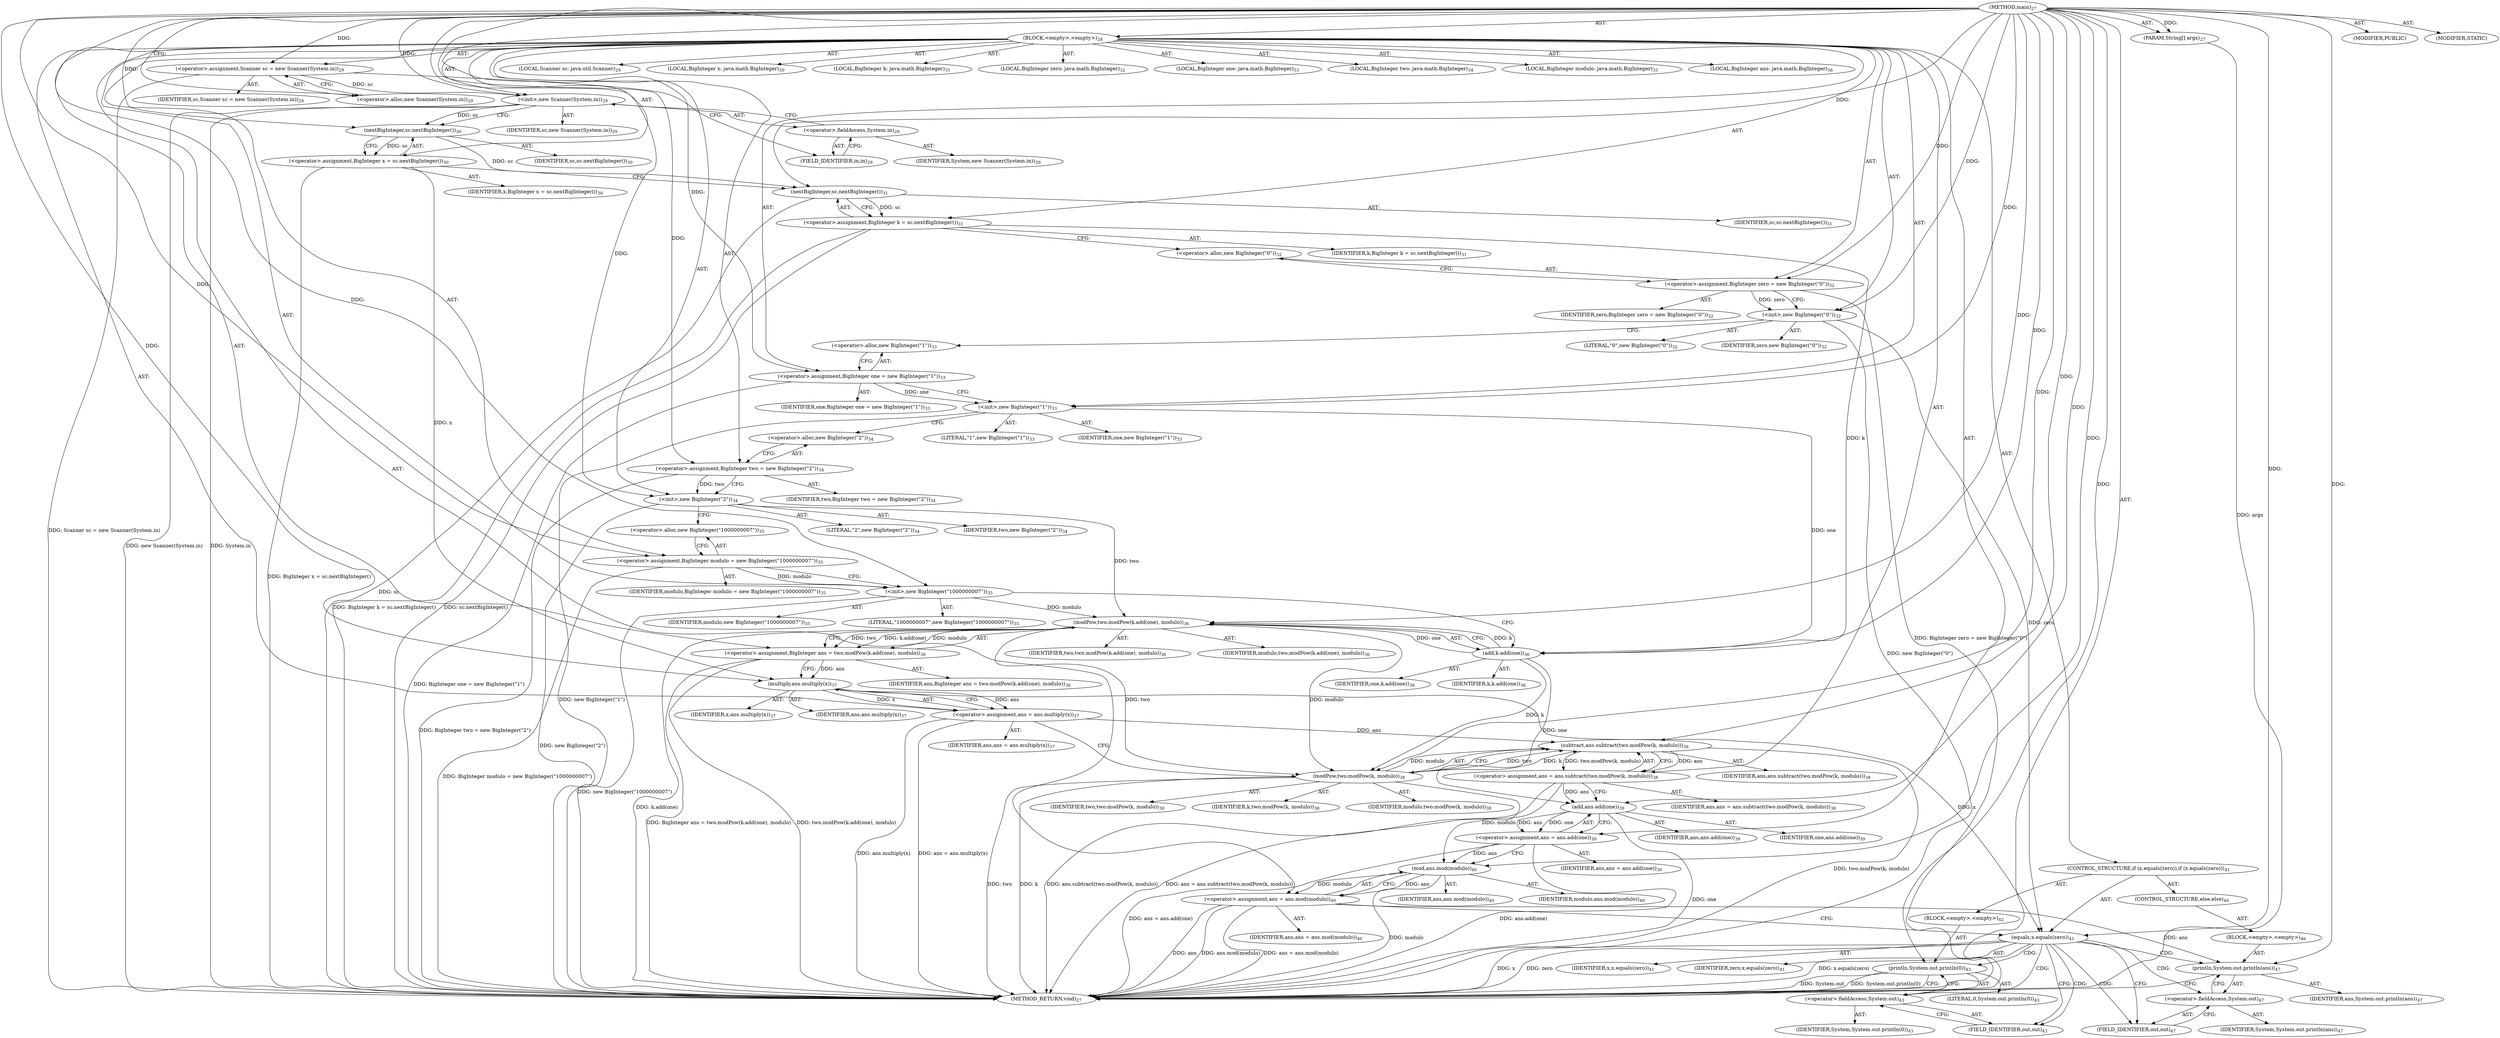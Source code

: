 digraph "main" {  
"27" [label = <(METHOD,main)<SUB>27</SUB>> ]
"28" [label = <(PARAM,String[] args)<SUB>27</SUB>> ]
"29" [label = <(BLOCK,&lt;empty&gt;,&lt;empty&gt;)<SUB>28</SUB>> ]
"4" [label = <(LOCAL,Scanner sc: java.util.Scanner)<SUB>29</SUB>> ]
"30" [label = <(&lt;operator&gt;.assignment,Scanner sc = new Scanner(System.in))<SUB>29</SUB>> ]
"31" [label = <(IDENTIFIER,sc,Scanner sc = new Scanner(System.in))<SUB>29</SUB>> ]
"32" [label = <(&lt;operator&gt;.alloc,new Scanner(System.in))<SUB>29</SUB>> ]
"33" [label = <(&lt;init&gt;,new Scanner(System.in))<SUB>29</SUB>> ]
"3" [label = <(IDENTIFIER,sc,new Scanner(System.in))<SUB>29</SUB>> ]
"34" [label = <(&lt;operator&gt;.fieldAccess,System.in)<SUB>29</SUB>> ]
"35" [label = <(IDENTIFIER,System,new Scanner(System.in))<SUB>29</SUB>> ]
"36" [label = <(FIELD_IDENTIFIER,in,in)<SUB>29</SUB>> ]
"37" [label = <(LOCAL,BigInteger x: java.math.BigInteger)<SUB>30</SUB>> ]
"38" [label = <(&lt;operator&gt;.assignment,BigInteger x = sc.nextBigInteger())<SUB>30</SUB>> ]
"39" [label = <(IDENTIFIER,x,BigInteger x = sc.nextBigInteger())<SUB>30</SUB>> ]
"40" [label = <(nextBigInteger,sc.nextBigInteger())<SUB>30</SUB>> ]
"41" [label = <(IDENTIFIER,sc,sc.nextBigInteger())<SUB>30</SUB>> ]
"42" [label = <(LOCAL,BigInteger k: java.math.BigInteger)<SUB>31</SUB>> ]
"43" [label = <(&lt;operator&gt;.assignment,BigInteger k = sc.nextBigInteger())<SUB>31</SUB>> ]
"44" [label = <(IDENTIFIER,k,BigInteger k = sc.nextBigInteger())<SUB>31</SUB>> ]
"45" [label = <(nextBigInteger,sc.nextBigInteger())<SUB>31</SUB>> ]
"46" [label = <(IDENTIFIER,sc,sc.nextBigInteger())<SUB>31</SUB>> ]
"6" [label = <(LOCAL,BigInteger zero: java.math.BigInteger)<SUB>32</SUB>> ]
"47" [label = <(&lt;operator&gt;.assignment,BigInteger zero = new BigInteger(&quot;0&quot;))<SUB>32</SUB>> ]
"48" [label = <(IDENTIFIER,zero,BigInteger zero = new BigInteger(&quot;0&quot;))<SUB>32</SUB>> ]
"49" [label = <(&lt;operator&gt;.alloc,new BigInteger(&quot;0&quot;))<SUB>32</SUB>> ]
"50" [label = <(&lt;init&gt;,new BigInteger(&quot;0&quot;))<SUB>32</SUB>> ]
"5" [label = <(IDENTIFIER,zero,new BigInteger(&quot;0&quot;))<SUB>32</SUB>> ]
"51" [label = <(LITERAL,&quot;0&quot;,new BigInteger(&quot;0&quot;))<SUB>32</SUB>> ]
"8" [label = <(LOCAL,BigInteger one: java.math.BigInteger)<SUB>33</SUB>> ]
"52" [label = <(&lt;operator&gt;.assignment,BigInteger one = new BigInteger(&quot;1&quot;))<SUB>33</SUB>> ]
"53" [label = <(IDENTIFIER,one,BigInteger one = new BigInteger(&quot;1&quot;))<SUB>33</SUB>> ]
"54" [label = <(&lt;operator&gt;.alloc,new BigInteger(&quot;1&quot;))<SUB>33</SUB>> ]
"55" [label = <(&lt;init&gt;,new BigInteger(&quot;1&quot;))<SUB>33</SUB>> ]
"7" [label = <(IDENTIFIER,one,new BigInteger(&quot;1&quot;))<SUB>33</SUB>> ]
"56" [label = <(LITERAL,&quot;1&quot;,new BigInteger(&quot;1&quot;))<SUB>33</SUB>> ]
"10" [label = <(LOCAL,BigInteger two: java.math.BigInteger)<SUB>34</SUB>> ]
"57" [label = <(&lt;operator&gt;.assignment,BigInteger two = new BigInteger(&quot;2&quot;))<SUB>34</SUB>> ]
"58" [label = <(IDENTIFIER,two,BigInteger two = new BigInteger(&quot;2&quot;))<SUB>34</SUB>> ]
"59" [label = <(&lt;operator&gt;.alloc,new BigInteger(&quot;2&quot;))<SUB>34</SUB>> ]
"60" [label = <(&lt;init&gt;,new BigInteger(&quot;2&quot;))<SUB>34</SUB>> ]
"9" [label = <(IDENTIFIER,two,new BigInteger(&quot;2&quot;))<SUB>34</SUB>> ]
"61" [label = <(LITERAL,&quot;2&quot;,new BigInteger(&quot;2&quot;))<SUB>34</SUB>> ]
"12" [label = <(LOCAL,BigInteger modulo: java.math.BigInteger)<SUB>35</SUB>> ]
"62" [label = <(&lt;operator&gt;.assignment,BigInteger modulo = new BigInteger(&quot;1000000007&quot;))<SUB>35</SUB>> ]
"63" [label = <(IDENTIFIER,modulo,BigInteger modulo = new BigInteger(&quot;1000000007&quot;))<SUB>35</SUB>> ]
"64" [label = <(&lt;operator&gt;.alloc,new BigInteger(&quot;1000000007&quot;))<SUB>35</SUB>> ]
"65" [label = <(&lt;init&gt;,new BigInteger(&quot;1000000007&quot;))<SUB>35</SUB>> ]
"11" [label = <(IDENTIFIER,modulo,new BigInteger(&quot;1000000007&quot;))<SUB>35</SUB>> ]
"66" [label = <(LITERAL,&quot;1000000007&quot;,new BigInteger(&quot;1000000007&quot;))<SUB>35</SUB>> ]
"67" [label = <(LOCAL,BigInteger ans: java.math.BigInteger)<SUB>36</SUB>> ]
"68" [label = <(&lt;operator&gt;.assignment,BigInteger ans = two.modPow(k.add(one), modulo))<SUB>36</SUB>> ]
"69" [label = <(IDENTIFIER,ans,BigInteger ans = two.modPow(k.add(one), modulo))<SUB>36</SUB>> ]
"70" [label = <(modPow,two.modPow(k.add(one), modulo))<SUB>36</SUB>> ]
"71" [label = <(IDENTIFIER,two,two.modPow(k.add(one), modulo))<SUB>36</SUB>> ]
"72" [label = <(add,k.add(one))<SUB>36</SUB>> ]
"73" [label = <(IDENTIFIER,k,k.add(one))<SUB>36</SUB>> ]
"74" [label = <(IDENTIFIER,one,k.add(one))<SUB>36</SUB>> ]
"75" [label = <(IDENTIFIER,modulo,two.modPow(k.add(one), modulo))<SUB>36</SUB>> ]
"76" [label = <(&lt;operator&gt;.assignment,ans = ans.multiply(x))<SUB>37</SUB>> ]
"77" [label = <(IDENTIFIER,ans,ans = ans.multiply(x))<SUB>37</SUB>> ]
"78" [label = <(multiply,ans.multiply(x))<SUB>37</SUB>> ]
"79" [label = <(IDENTIFIER,ans,ans.multiply(x))<SUB>37</SUB>> ]
"80" [label = <(IDENTIFIER,x,ans.multiply(x))<SUB>37</SUB>> ]
"81" [label = <(&lt;operator&gt;.assignment,ans = ans.subtract(two.modPow(k, modulo)))<SUB>38</SUB>> ]
"82" [label = <(IDENTIFIER,ans,ans = ans.subtract(two.modPow(k, modulo)))<SUB>38</SUB>> ]
"83" [label = <(subtract,ans.subtract(two.modPow(k, modulo)))<SUB>38</SUB>> ]
"84" [label = <(IDENTIFIER,ans,ans.subtract(two.modPow(k, modulo)))<SUB>38</SUB>> ]
"85" [label = <(modPow,two.modPow(k, modulo))<SUB>38</SUB>> ]
"86" [label = <(IDENTIFIER,two,two.modPow(k, modulo))<SUB>38</SUB>> ]
"87" [label = <(IDENTIFIER,k,two.modPow(k, modulo))<SUB>38</SUB>> ]
"88" [label = <(IDENTIFIER,modulo,two.modPow(k, modulo))<SUB>38</SUB>> ]
"89" [label = <(&lt;operator&gt;.assignment,ans = ans.add(one))<SUB>39</SUB>> ]
"90" [label = <(IDENTIFIER,ans,ans = ans.add(one))<SUB>39</SUB>> ]
"91" [label = <(add,ans.add(one))<SUB>39</SUB>> ]
"92" [label = <(IDENTIFIER,ans,ans.add(one))<SUB>39</SUB>> ]
"93" [label = <(IDENTIFIER,one,ans.add(one))<SUB>39</SUB>> ]
"94" [label = <(&lt;operator&gt;.assignment,ans = ans.mod(modulo))<SUB>40</SUB>> ]
"95" [label = <(IDENTIFIER,ans,ans = ans.mod(modulo))<SUB>40</SUB>> ]
"96" [label = <(mod,ans.mod(modulo))<SUB>40</SUB>> ]
"97" [label = <(IDENTIFIER,ans,ans.mod(modulo))<SUB>40</SUB>> ]
"98" [label = <(IDENTIFIER,modulo,ans.mod(modulo))<SUB>40</SUB>> ]
"99" [label = <(CONTROL_STRUCTURE,if (x.equals(zero)),if (x.equals(zero)))<SUB>41</SUB>> ]
"100" [label = <(equals,x.equals(zero))<SUB>41</SUB>> ]
"101" [label = <(IDENTIFIER,x,x.equals(zero))<SUB>41</SUB>> ]
"102" [label = <(IDENTIFIER,zero,x.equals(zero))<SUB>41</SUB>> ]
"103" [label = <(BLOCK,&lt;empty&gt;,&lt;empty&gt;)<SUB>42</SUB>> ]
"104" [label = <(println,System.out.println(0))<SUB>43</SUB>> ]
"105" [label = <(&lt;operator&gt;.fieldAccess,System.out)<SUB>43</SUB>> ]
"106" [label = <(IDENTIFIER,System,System.out.println(0))<SUB>43</SUB>> ]
"107" [label = <(FIELD_IDENTIFIER,out,out)<SUB>43</SUB>> ]
"108" [label = <(LITERAL,0,System.out.println(0))<SUB>43</SUB>> ]
"109" [label = <(CONTROL_STRUCTURE,else,else)<SUB>46</SUB>> ]
"110" [label = <(BLOCK,&lt;empty&gt;,&lt;empty&gt;)<SUB>46</SUB>> ]
"111" [label = <(println,System.out.println(ans))<SUB>47</SUB>> ]
"112" [label = <(&lt;operator&gt;.fieldAccess,System.out)<SUB>47</SUB>> ]
"113" [label = <(IDENTIFIER,System,System.out.println(ans))<SUB>47</SUB>> ]
"114" [label = <(FIELD_IDENTIFIER,out,out)<SUB>47</SUB>> ]
"115" [label = <(IDENTIFIER,ans,System.out.println(ans))<SUB>47</SUB>> ]
"116" [label = <(MODIFIER,PUBLIC)> ]
"117" [label = <(MODIFIER,STATIC)> ]
"118" [label = <(METHOD_RETURN,void)<SUB>27</SUB>> ]
  "27" -> "28"  [ label = "AST: "] 
  "27" -> "29"  [ label = "AST: "] 
  "27" -> "116"  [ label = "AST: "] 
  "27" -> "117"  [ label = "AST: "] 
  "27" -> "118"  [ label = "AST: "] 
  "29" -> "4"  [ label = "AST: "] 
  "29" -> "30"  [ label = "AST: "] 
  "29" -> "33"  [ label = "AST: "] 
  "29" -> "37"  [ label = "AST: "] 
  "29" -> "38"  [ label = "AST: "] 
  "29" -> "42"  [ label = "AST: "] 
  "29" -> "43"  [ label = "AST: "] 
  "29" -> "6"  [ label = "AST: "] 
  "29" -> "47"  [ label = "AST: "] 
  "29" -> "50"  [ label = "AST: "] 
  "29" -> "8"  [ label = "AST: "] 
  "29" -> "52"  [ label = "AST: "] 
  "29" -> "55"  [ label = "AST: "] 
  "29" -> "10"  [ label = "AST: "] 
  "29" -> "57"  [ label = "AST: "] 
  "29" -> "60"  [ label = "AST: "] 
  "29" -> "12"  [ label = "AST: "] 
  "29" -> "62"  [ label = "AST: "] 
  "29" -> "65"  [ label = "AST: "] 
  "29" -> "67"  [ label = "AST: "] 
  "29" -> "68"  [ label = "AST: "] 
  "29" -> "76"  [ label = "AST: "] 
  "29" -> "81"  [ label = "AST: "] 
  "29" -> "89"  [ label = "AST: "] 
  "29" -> "94"  [ label = "AST: "] 
  "29" -> "99"  [ label = "AST: "] 
  "30" -> "31"  [ label = "AST: "] 
  "30" -> "32"  [ label = "AST: "] 
  "33" -> "3"  [ label = "AST: "] 
  "33" -> "34"  [ label = "AST: "] 
  "34" -> "35"  [ label = "AST: "] 
  "34" -> "36"  [ label = "AST: "] 
  "38" -> "39"  [ label = "AST: "] 
  "38" -> "40"  [ label = "AST: "] 
  "40" -> "41"  [ label = "AST: "] 
  "43" -> "44"  [ label = "AST: "] 
  "43" -> "45"  [ label = "AST: "] 
  "45" -> "46"  [ label = "AST: "] 
  "47" -> "48"  [ label = "AST: "] 
  "47" -> "49"  [ label = "AST: "] 
  "50" -> "5"  [ label = "AST: "] 
  "50" -> "51"  [ label = "AST: "] 
  "52" -> "53"  [ label = "AST: "] 
  "52" -> "54"  [ label = "AST: "] 
  "55" -> "7"  [ label = "AST: "] 
  "55" -> "56"  [ label = "AST: "] 
  "57" -> "58"  [ label = "AST: "] 
  "57" -> "59"  [ label = "AST: "] 
  "60" -> "9"  [ label = "AST: "] 
  "60" -> "61"  [ label = "AST: "] 
  "62" -> "63"  [ label = "AST: "] 
  "62" -> "64"  [ label = "AST: "] 
  "65" -> "11"  [ label = "AST: "] 
  "65" -> "66"  [ label = "AST: "] 
  "68" -> "69"  [ label = "AST: "] 
  "68" -> "70"  [ label = "AST: "] 
  "70" -> "71"  [ label = "AST: "] 
  "70" -> "72"  [ label = "AST: "] 
  "70" -> "75"  [ label = "AST: "] 
  "72" -> "73"  [ label = "AST: "] 
  "72" -> "74"  [ label = "AST: "] 
  "76" -> "77"  [ label = "AST: "] 
  "76" -> "78"  [ label = "AST: "] 
  "78" -> "79"  [ label = "AST: "] 
  "78" -> "80"  [ label = "AST: "] 
  "81" -> "82"  [ label = "AST: "] 
  "81" -> "83"  [ label = "AST: "] 
  "83" -> "84"  [ label = "AST: "] 
  "83" -> "85"  [ label = "AST: "] 
  "85" -> "86"  [ label = "AST: "] 
  "85" -> "87"  [ label = "AST: "] 
  "85" -> "88"  [ label = "AST: "] 
  "89" -> "90"  [ label = "AST: "] 
  "89" -> "91"  [ label = "AST: "] 
  "91" -> "92"  [ label = "AST: "] 
  "91" -> "93"  [ label = "AST: "] 
  "94" -> "95"  [ label = "AST: "] 
  "94" -> "96"  [ label = "AST: "] 
  "96" -> "97"  [ label = "AST: "] 
  "96" -> "98"  [ label = "AST: "] 
  "99" -> "100"  [ label = "AST: "] 
  "99" -> "103"  [ label = "AST: "] 
  "99" -> "109"  [ label = "AST: "] 
  "100" -> "101"  [ label = "AST: "] 
  "100" -> "102"  [ label = "AST: "] 
  "103" -> "104"  [ label = "AST: "] 
  "104" -> "105"  [ label = "AST: "] 
  "104" -> "108"  [ label = "AST: "] 
  "105" -> "106"  [ label = "AST: "] 
  "105" -> "107"  [ label = "AST: "] 
  "109" -> "110"  [ label = "AST: "] 
  "110" -> "111"  [ label = "AST: "] 
  "111" -> "112"  [ label = "AST: "] 
  "111" -> "115"  [ label = "AST: "] 
  "112" -> "113"  [ label = "AST: "] 
  "112" -> "114"  [ label = "AST: "] 
  "30" -> "36"  [ label = "CFG: "] 
  "33" -> "40"  [ label = "CFG: "] 
  "38" -> "45"  [ label = "CFG: "] 
  "43" -> "49"  [ label = "CFG: "] 
  "47" -> "50"  [ label = "CFG: "] 
  "50" -> "54"  [ label = "CFG: "] 
  "52" -> "55"  [ label = "CFG: "] 
  "55" -> "59"  [ label = "CFG: "] 
  "57" -> "60"  [ label = "CFG: "] 
  "60" -> "64"  [ label = "CFG: "] 
  "62" -> "65"  [ label = "CFG: "] 
  "65" -> "72"  [ label = "CFG: "] 
  "68" -> "78"  [ label = "CFG: "] 
  "76" -> "85"  [ label = "CFG: "] 
  "81" -> "91"  [ label = "CFG: "] 
  "89" -> "96"  [ label = "CFG: "] 
  "94" -> "100"  [ label = "CFG: "] 
  "32" -> "30"  [ label = "CFG: "] 
  "34" -> "33"  [ label = "CFG: "] 
  "40" -> "38"  [ label = "CFG: "] 
  "45" -> "43"  [ label = "CFG: "] 
  "49" -> "47"  [ label = "CFG: "] 
  "54" -> "52"  [ label = "CFG: "] 
  "59" -> "57"  [ label = "CFG: "] 
  "64" -> "62"  [ label = "CFG: "] 
  "70" -> "68"  [ label = "CFG: "] 
  "78" -> "76"  [ label = "CFG: "] 
  "83" -> "81"  [ label = "CFG: "] 
  "91" -> "89"  [ label = "CFG: "] 
  "96" -> "94"  [ label = "CFG: "] 
  "100" -> "107"  [ label = "CFG: "] 
  "100" -> "114"  [ label = "CFG: "] 
  "36" -> "34"  [ label = "CFG: "] 
  "72" -> "70"  [ label = "CFG: "] 
  "85" -> "83"  [ label = "CFG: "] 
  "104" -> "118"  [ label = "CFG: "] 
  "105" -> "104"  [ label = "CFG: "] 
  "111" -> "118"  [ label = "CFG: "] 
  "107" -> "105"  [ label = "CFG: "] 
  "112" -> "111"  [ label = "CFG: "] 
  "114" -> "112"  [ label = "CFG: "] 
  "27" -> "32"  [ label = "CFG: "] 
  "28" -> "118"  [ label = "DDG: args"] 
  "30" -> "118"  [ label = "DDG: Scanner sc = new Scanner(System.in)"] 
  "33" -> "118"  [ label = "DDG: System.in"] 
  "33" -> "118"  [ label = "DDG: new Scanner(System.in)"] 
  "38" -> "118"  [ label = "DDG: BigInteger x = sc.nextBigInteger()"] 
  "45" -> "118"  [ label = "DDG: sc"] 
  "43" -> "118"  [ label = "DDG: sc.nextBigInteger()"] 
  "43" -> "118"  [ label = "DDG: BigInteger k = sc.nextBigInteger()"] 
  "47" -> "118"  [ label = "DDG: BigInteger zero = new BigInteger(&quot;0&quot;)"] 
  "50" -> "118"  [ label = "DDG: new BigInteger(&quot;0&quot;)"] 
  "52" -> "118"  [ label = "DDG: BigInteger one = new BigInteger(&quot;1&quot;)"] 
  "55" -> "118"  [ label = "DDG: new BigInteger(&quot;1&quot;)"] 
  "57" -> "118"  [ label = "DDG: BigInteger two = new BigInteger(&quot;2&quot;)"] 
  "60" -> "118"  [ label = "DDG: new BigInteger(&quot;2&quot;)"] 
  "62" -> "118"  [ label = "DDG: BigInteger modulo = new BigInteger(&quot;1000000007&quot;)"] 
  "65" -> "118"  [ label = "DDG: new BigInteger(&quot;1000000007&quot;)"] 
  "70" -> "118"  [ label = "DDG: k.add(one)"] 
  "68" -> "118"  [ label = "DDG: two.modPow(k.add(one), modulo)"] 
  "68" -> "118"  [ label = "DDG: BigInteger ans = two.modPow(k.add(one), modulo)"] 
  "76" -> "118"  [ label = "DDG: ans.multiply(x)"] 
  "76" -> "118"  [ label = "DDG: ans = ans.multiply(x)"] 
  "85" -> "118"  [ label = "DDG: two"] 
  "85" -> "118"  [ label = "DDG: k"] 
  "83" -> "118"  [ label = "DDG: two.modPow(k, modulo)"] 
  "81" -> "118"  [ label = "DDG: ans.subtract(two.modPow(k, modulo))"] 
  "81" -> "118"  [ label = "DDG: ans = ans.subtract(two.modPow(k, modulo))"] 
  "91" -> "118"  [ label = "DDG: one"] 
  "89" -> "118"  [ label = "DDG: ans.add(one)"] 
  "89" -> "118"  [ label = "DDG: ans = ans.add(one)"] 
  "94" -> "118"  [ label = "DDG: ans"] 
  "96" -> "118"  [ label = "DDG: modulo"] 
  "94" -> "118"  [ label = "DDG: ans.mod(modulo)"] 
  "94" -> "118"  [ label = "DDG: ans = ans.mod(modulo)"] 
  "100" -> "118"  [ label = "DDG: x"] 
  "100" -> "118"  [ label = "DDG: zero"] 
  "100" -> "118"  [ label = "DDG: x.equals(zero)"] 
  "104" -> "118"  [ label = "DDG: System.out"] 
  "104" -> "118"  [ label = "DDG: System.out.println(0)"] 
  "27" -> "28"  [ label = "DDG: "] 
  "27" -> "30"  [ label = "DDG: "] 
  "40" -> "38"  [ label = "DDG: sc"] 
  "45" -> "43"  [ label = "DDG: sc"] 
  "27" -> "47"  [ label = "DDG: "] 
  "27" -> "52"  [ label = "DDG: "] 
  "27" -> "57"  [ label = "DDG: "] 
  "27" -> "62"  [ label = "DDG: "] 
  "70" -> "68"  [ label = "DDG: two"] 
  "70" -> "68"  [ label = "DDG: k.add(one)"] 
  "70" -> "68"  [ label = "DDG: modulo"] 
  "78" -> "76"  [ label = "DDG: ans"] 
  "78" -> "76"  [ label = "DDG: x"] 
  "83" -> "81"  [ label = "DDG: ans"] 
  "83" -> "81"  [ label = "DDG: two.modPow(k, modulo)"] 
  "91" -> "89"  [ label = "DDG: ans"] 
  "91" -> "89"  [ label = "DDG: one"] 
  "96" -> "94"  [ label = "DDG: ans"] 
  "96" -> "94"  [ label = "DDG: modulo"] 
  "30" -> "33"  [ label = "DDG: sc"] 
  "27" -> "33"  [ label = "DDG: "] 
  "47" -> "50"  [ label = "DDG: zero"] 
  "27" -> "50"  [ label = "DDG: "] 
  "52" -> "55"  [ label = "DDG: one"] 
  "27" -> "55"  [ label = "DDG: "] 
  "57" -> "60"  [ label = "DDG: two"] 
  "27" -> "60"  [ label = "DDG: "] 
  "62" -> "65"  [ label = "DDG: modulo"] 
  "27" -> "65"  [ label = "DDG: "] 
  "33" -> "40"  [ label = "DDG: sc"] 
  "27" -> "40"  [ label = "DDG: "] 
  "40" -> "45"  [ label = "DDG: sc"] 
  "27" -> "45"  [ label = "DDG: "] 
  "60" -> "70"  [ label = "DDG: two"] 
  "27" -> "70"  [ label = "DDG: "] 
  "72" -> "70"  [ label = "DDG: k"] 
  "72" -> "70"  [ label = "DDG: one"] 
  "65" -> "70"  [ label = "DDG: modulo"] 
  "68" -> "78"  [ label = "DDG: ans"] 
  "27" -> "78"  [ label = "DDG: "] 
  "38" -> "78"  [ label = "DDG: x"] 
  "76" -> "83"  [ label = "DDG: ans"] 
  "27" -> "83"  [ label = "DDG: "] 
  "85" -> "83"  [ label = "DDG: two"] 
  "85" -> "83"  [ label = "DDG: k"] 
  "85" -> "83"  [ label = "DDG: modulo"] 
  "81" -> "91"  [ label = "DDG: ans"] 
  "27" -> "91"  [ label = "DDG: "] 
  "72" -> "91"  [ label = "DDG: one"] 
  "89" -> "96"  [ label = "DDG: ans"] 
  "27" -> "96"  [ label = "DDG: "] 
  "85" -> "96"  [ label = "DDG: modulo"] 
  "78" -> "100"  [ label = "DDG: x"] 
  "27" -> "100"  [ label = "DDG: "] 
  "50" -> "100"  [ label = "DDG: zero"] 
  "43" -> "72"  [ label = "DDG: k"] 
  "27" -> "72"  [ label = "DDG: "] 
  "55" -> "72"  [ label = "DDG: one"] 
  "70" -> "85"  [ label = "DDG: two"] 
  "27" -> "85"  [ label = "DDG: "] 
  "72" -> "85"  [ label = "DDG: k"] 
  "70" -> "85"  [ label = "DDG: modulo"] 
  "27" -> "104"  [ label = "DDG: "] 
  "94" -> "111"  [ label = "DDG: ans"] 
  "27" -> "111"  [ label = "DDG: "] 
  "100" -> "114"  [ label = "CDG: "] 
  "100" -> "107"  [ label = "CDG: "] 
  "100" -> "104"  [ label = "CDG: "] 
  "100" -> "112"  [ label = "CDG: "] 
  "100" -> "105"  [ label = "CDG: "] 
  "100" -> "111"  [ label = "CDG: "] 
}
